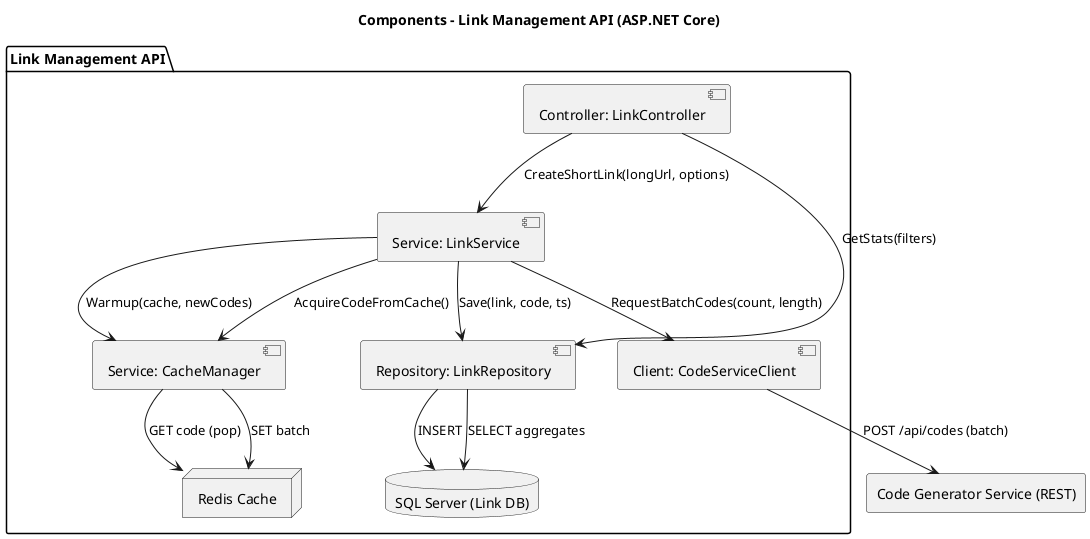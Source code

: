 @startuml
title Components - Link Management API (ASP.NET Core)

package "Link Management API" {
  [Controller: LinkController] as LinkCtrl
  [Service: LinkService] as LinkSvc
  [Service: CacheManager] as CacheMgr
  [Client: CodeServiceClient] as CodeClient
  [Repository: LinkRepository] as LinkRepo

  database "SQL Server (Link DB)" as LinkDB
  node "Redis Cache" as Redis
}

rectangle "Code Generator Service (REST)" as CodeSvc

' جریان ساخت لینک
LinkCtrl --> LinkSvc : CreateShortLink(longUrl, options)
LinkSvc --> CacheMgr : AcquireCodeFromCache()
CacheMgr --> Redis : GET code (pop)
LinkSvc --> LinkRepo : Save(link, code, ts)
LinkRepo --> LinkDB : INSERT

' در صورت اتمام موجودی کد
LinkSvc --> CodeClient : RequestBatchCodes(count, length)
CodeClient --> CodeSvc : POST /api/codes (batch)
LinkSvc --> CacheMgr : Warmup(cache, newCodes)
CacheMgr --> Redis : SET batch

' گزارش/آمار (پایه)
LinkCtrl --> LinkRepo : GetStats(filters)
LinkRepo --> LinkDB : SELECT aggregates

@enduml
